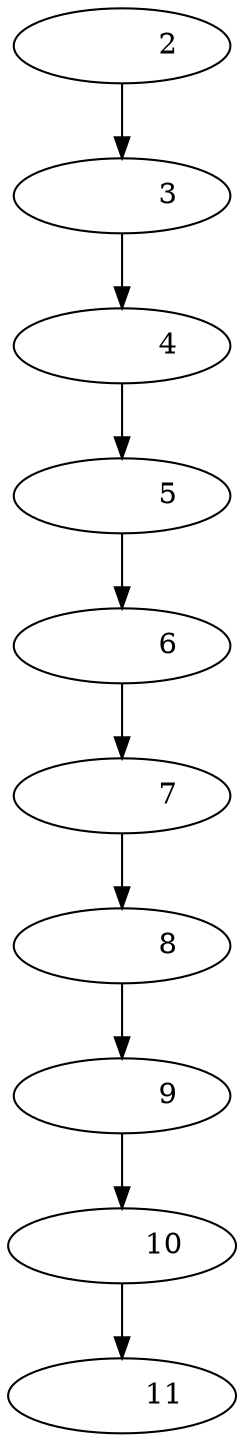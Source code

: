  digraph G {
 "Nodo75879d1a-b043-445a-794a-ea77fd7fa3f0"[label = "           2 "]
 "Nodo75879d1a-b043-445a-794a-ea77fd7fa3f0"->"Nodof9b23002-6baa-480e-5232-eb09f24f9850"
 "Nodof9b23002-6baa-480e-5232-eb09f24f9850"[label = "           3 "]
 "Nodof9b23002-6baa-480e-5232-eb09f24f9850"->"Nodo61ea8c13-3758-4ec3-5073-6128fef7d043"
 "Nodo61ea8c13-3758-4ec3-5073-6128fef7d043"[label = "           4 "]
 "Nodo61ea8c13-3758-4ec3-5073-6128fef7d043"->"Nodoea06a1fd-54dc-4713-7f6b-c87cbde9c98c"
 "Nodoea06a1fd-54dc-4713-7f6b-c87cbde9c98c"[label = "           5 "]
 "Nodoea06a1fd-54dc-4713-7f6b-c87cbde9c98c"->"Nodoea48924a-d240-4a20-476b-a651cded9515"
 "Nodoea48924a-d240-4a20-476b-a651cded9515"[label = "           6 "]
 "Nodoea48924a-d240-4a20-476b-a651cded9515"->"Nodo17a68819-e10b-41a4-65b6-f2e5e6ff073c"
 "Nodo17a68819-e10b-41a4-65b6-f2e5e6ff073c"[label = "           7 "]
 "Nodo17a68819-e10b-41a4-65b6-f2e5e6ff073c"->"Nododa8b9ce6-b6b0-4d77-6945-e621bcdf8bec"
 "Nododa8b9ce6-b6b0-4d77-6945-e621bcdf8bec"[label = "           8 "]
 "Nododa8b9ce6-b6b0-4d77-6945-e621bcdf8bec"->"Nodo798f8924-4980-4adc-6d2d-6ed9e9ffda5e"
 "Nodo798f8924-4980-4adc-6d2d-6ed9e9ffda5e"[label = "           9 "]
 "Nodo798f8924-4980-4adc-6d2d-6ed9e9ffda5e"->"Nodofb6ba906-e282-4d89-681f-f428fdf9be3b"
 "Nodofb6ba906-e282-4d89-681f-f428fdf9be3b"[label = "          10 "]
 "Nodofb6ba906-e282-4d89-681f-f428fdf9be3b"->"Nodofaff6601-8427-4670-659c-e4927f3f0c1c"
 "Nodofaff6601-8427-4670-659c-e4927f3f0c1c"[label = "          11 "]
 }
